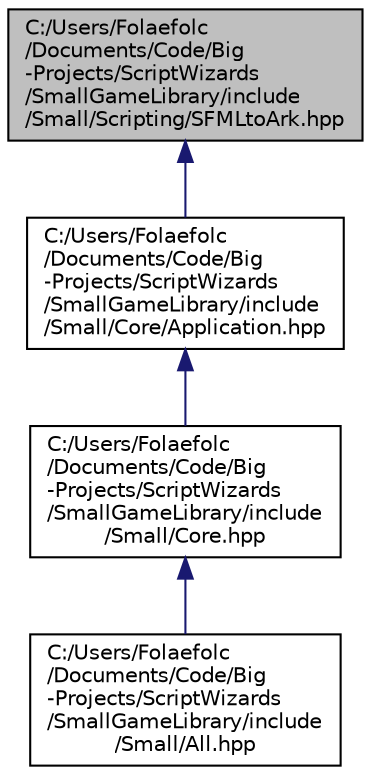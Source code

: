 digraph "C:/Users/Folaefolc/Documents/Code/Big-Projects/ScriptWizards/SmallGameLibrary/include/Small/Scripting/SFMLtoArk.hpp"
{
 // INTERACTIVE_SVG=YES
  edge [fontname="Helvetica",fontsize="10",labelfontname="Helvetica",labelfontsize="10"];
  node [fontname="Helvetica",fontsize="10",shape=record];
  Node1 [label="C:/Users/Folaefolc\l/Documents/Code/Big\l-Projects/ScriptWizards\l/SmallGameLibrary/include\l/Small/Scripting/SFMLtoArk.hpp",height=0.2,width=0.4,color="black", fillcolor="grey75", style="filled", fontcolor="black"];
  Node1 -> Node2 [dir="back",color="midnightblue",fontsize="10",style="solid",fontname="Helvetica"];
  Node2 [label="C:/Users/Folaefolc\l/Documents/Code/Big\l-Projects/ScriptWizards\l/SmallGameLibrary/include\l/Small/Core/Application.hpp",height=0.2,width=0.4,color="black", fillcolor="white", style="filled",URL="$df/d3c/Application_8hpp.html",tooltip="Define the application hosting the scenes for the game. "];
  Node2 -> Node3 [dir="back",color="midnightblue",fontsize="10",style="solid",fontname="Helvetica"];
  Node3 [label="C:/Users/Folaefolc\l/Documents/Code/Big\l-Projects/ScriptWizards\l/SmallGameLibrary/include\l/Small/Core.hpp",height=0.2,width=0.4,color="black", fillcolor="white", style="filled",URL="$d7/d38/Core_8hpp.html",tooltip="Include all the files from the Core folder. "];
  Node3 -> Node4 [dir="back",color="midnightblue",fontsize="10",style="solid",fontname="Helvetica"];
  Node4 [label="C:/Users/Folaefolc\l/Documents/Code/Big\l-Projects/ScriptWizards\l/SmallGameLibrary/include\l/Small/All.hpp",height=0.2,width=0.4,color="black", fillcolor="white", style="filled",URL="$da/d41/All_8hpp.html",tooltip="Include the needed files to start a project using the library. "];
}
